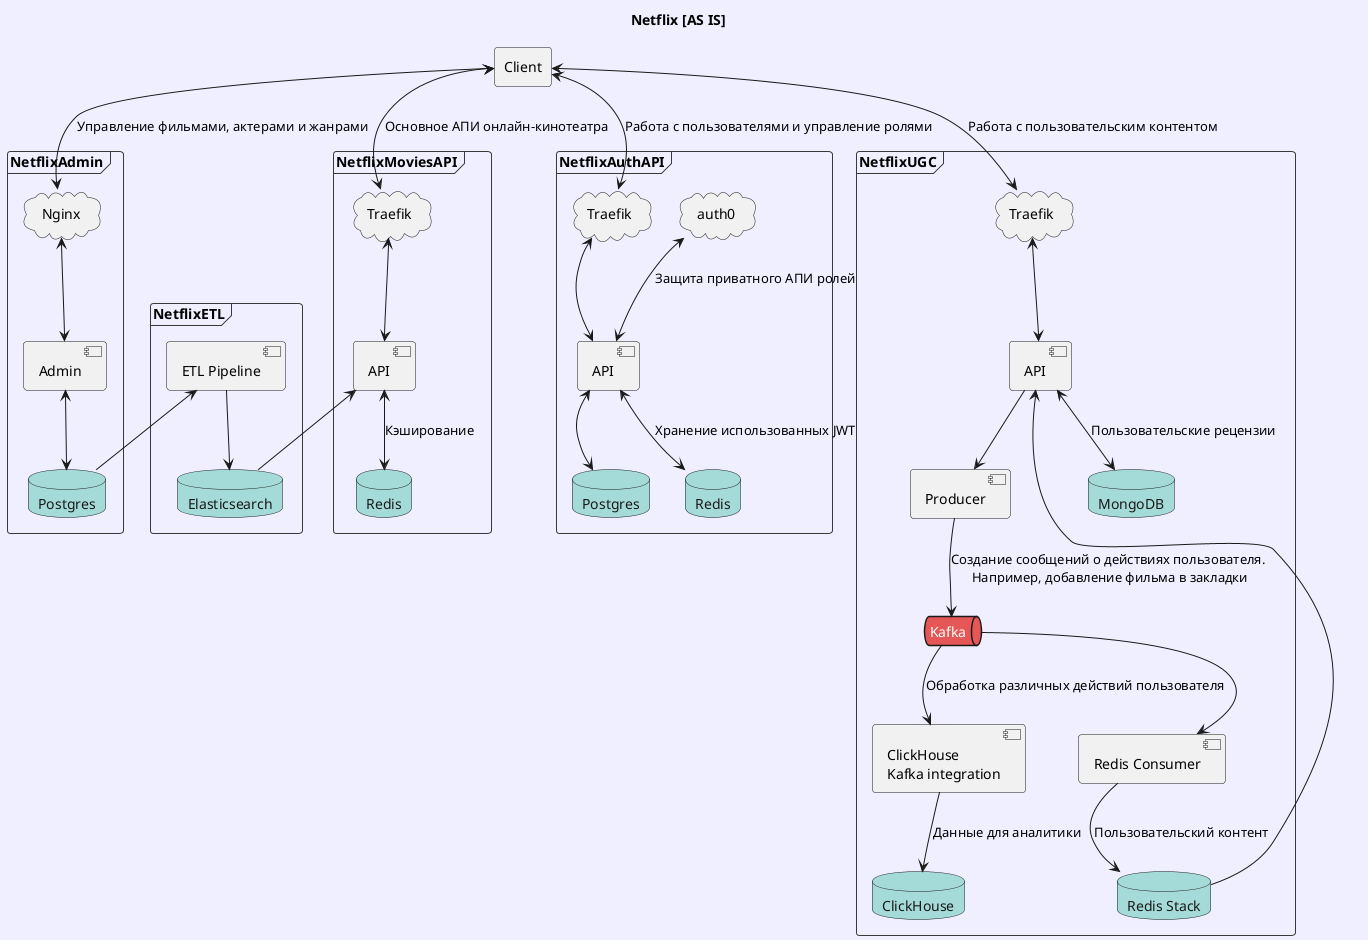 @startuml
!theme mars
skinparam componentStyle uml2
skinparam defaultFontName Segoe UI
skinparam backgroundColor motivation

title Netflix [AS IS]

agent "Client" as base_client

frame NetflixAdmin {
    cloud "Nginx" as nginx_admin
    component "Admin" as admin_admin
    database "Postgres" as postgres_admin

    nginx_admin <-down-> admin_admin
    admin_admin <-down-> postgres_admin
}

frame NetflixETL {
    database "Elasticsearch" as elasticsearch_etl
    component "ETL Pipeline" as etl_pipeline

    etl_pipeline <-down- postgres_admin
    etl_pipeline -down-> elasticsearch_etl
}

frame NetflixMoviesAPI {
    cloud "Traefik" as traefik_movies
    component "API" as api_movies
    database "Redis" as redis_movies

    api_movies <-up-> traefik_movies
    api_movies <-down- elasticsearch_etl
    api_movies <-down-> redis_movies: "Кэширование"
}

frame NetflixAuthAPI {
    cloud "Traefik" as traefik_auth
    cloud "auth0" as auth0_auth
    component "API" as api_auth
    database "Postgres" as postgres_auth
    database "Redis" as redis_auth

    api_auth <-up-> traefik_auth
    api_auth <-up-> auth0_auth: "Защита приватного АПИ ролей"
    api_auth <-down-> postgres_auth
    api_auth <-down-> redis_auth: "Хранение использованных JWT"
}

frame NetflixUGC {
    cloud "Traefik" as traefik_ugc
    component "API" as api_ugc
    component "ClickHouse \nKafka integration" as consumer_clickhouse
    component "Redis Consumer" as consumer_ugc_redis
    component "Producer" as producer_ugc
    queue "Kafka" as kafka_ugc
    database "Redis Stack" as redis_stack_ugc
    database "MongoDB" as mongo_ugc
    database "ClickHouse" as clickhouse_ugc

    api_ugc <-up-> traefik_ugc
    api_ugc <-down- redis_stack_ugc
    api_ugc <-down-> mongo_ugc: "Пользовательские рецензии"
    api_ugc -down-> producer_ugc
    producer_ugc -down-> kafka_ugc: "Создание сообщений о действиях пользователя. \nНапример, добавление фильма в закладки"
    kafka_ugc -down-> consumer_ugc_redis
    consumer_ugc_redis -down-> redis_stack_ugc: "Пользовательский контент"
    kafka_ugc -down-> consumer_clickhouse: "Обработка различных действий пользователя"
    consumer_clickhouse -down-> clickhouse_ugc: "Данные для аналитики"
}

base_client <-down-> nginx_admin: "Управление фильмами, актерами и жанрами"
base_client <-down-> traefik_movies: "Основное АПИ онлайн-кинотеатра"
base_client <-down-> traefik_auth: "Работа с пользователями и управление ролями"
base_client <-down-> traefik_ugc: "Работа с пользовательским контентом"
@enduml
